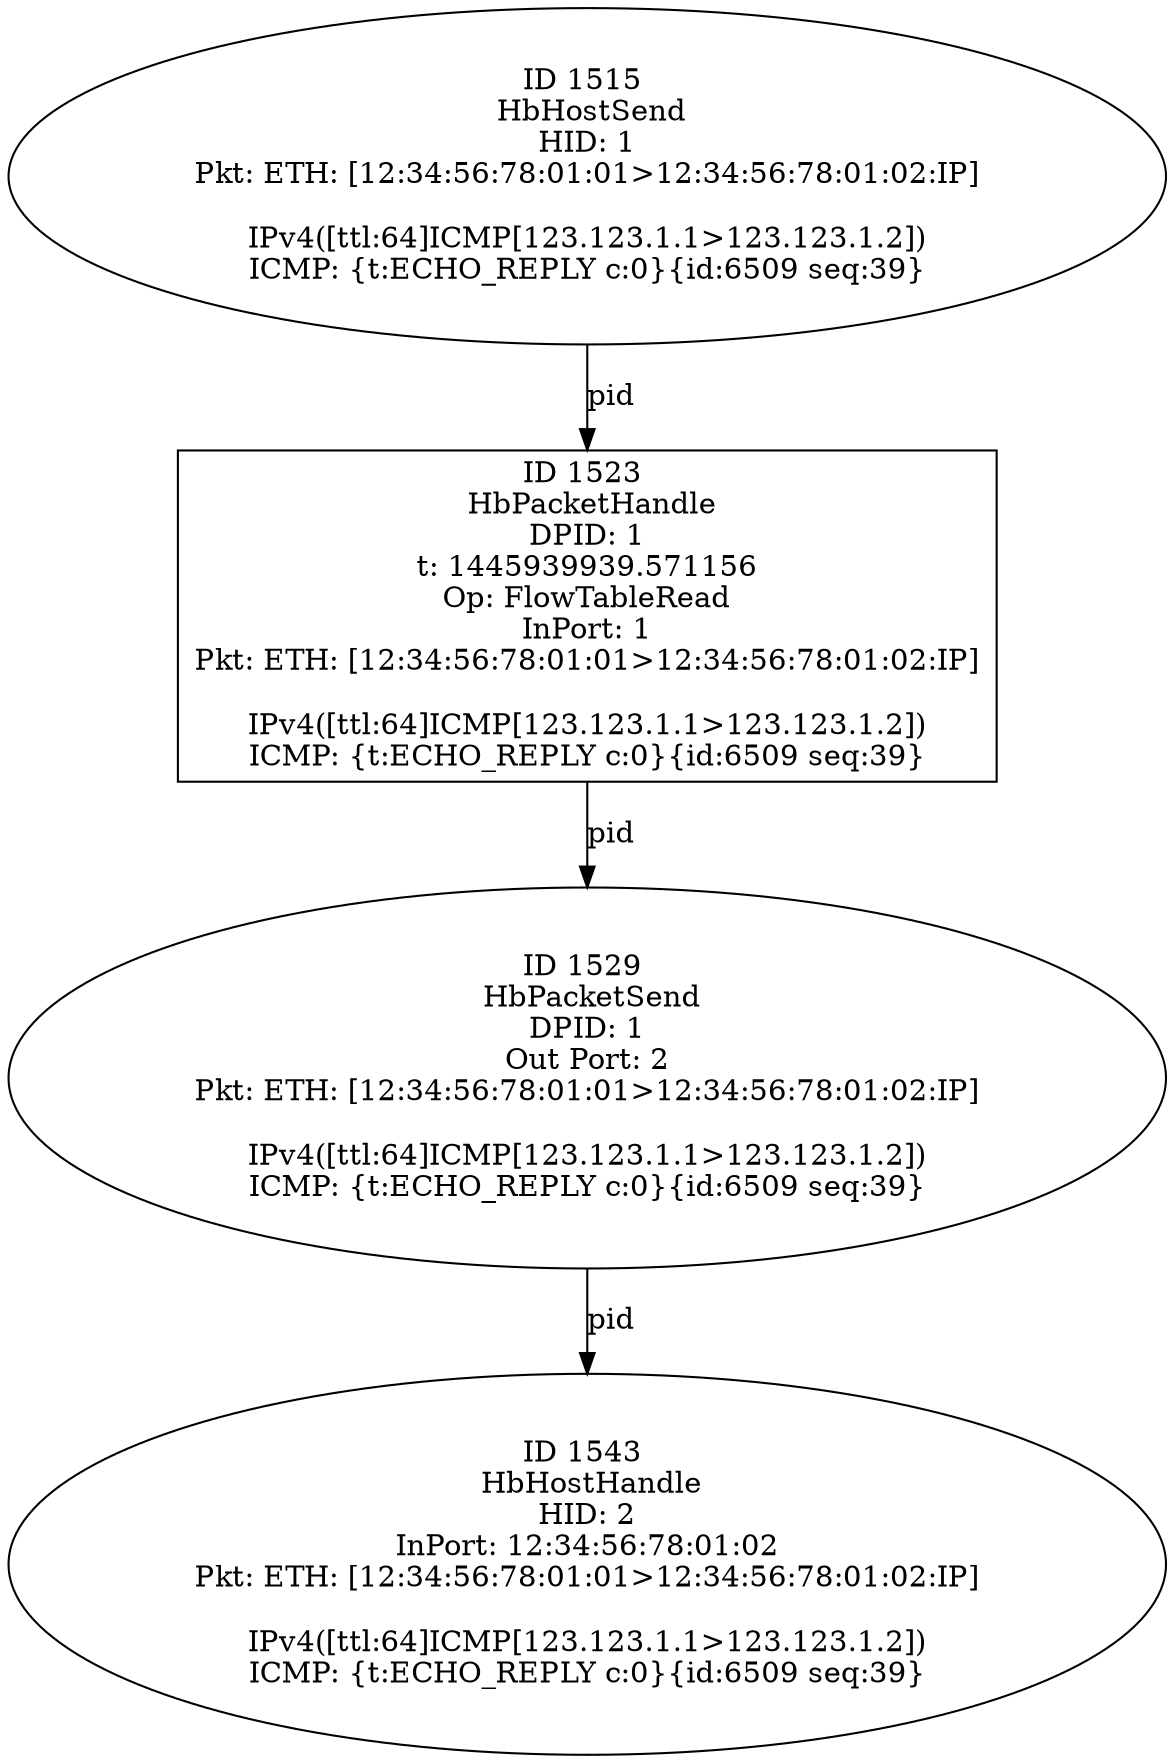 strict digraph G {
1529 [shape=oval, event=<hb_events.HbPacketSend object at 0x107c19550>, label="ID 1529 
 HbPacketSend
DPID: 1
Out Port: 2
Pkt: ETH: [12:34:56:78:01:01>12:34:56:78:01:02:IP]

IPv4([ttl:64]ICMP[123.123.1.1>123.123.1.2])
ICMP: {t:ECHO_REPLY c:0}{id:6509 seq:39}"];
1515 [shape=oval, event=<hb_events.HbHostSend object at 0x107c066d0>, label="ID 1515 
 HbHostSend
HID: 1
Pkt: ETH: [12:34:56:78:01:01>12:34:56:78:01:02:IP]

IPv4([ttl:64]ICMP[123.123.1.1>123.123.1.2])
ICMP: {t:ECHO_REPLY c:0}{id:6509 seq:39}"];
1523 [shape=box, event=<hb_events.HbPacketHandle object at 0x107c20050>, label="ID 1523 
 HbPacketHandle
DPID: 1
t: 1445939939.571156
Op: FlowTableRead
InPort: 1
Pkt: ETH: [12:34:56:78:01:01>12:34:56:78:01:02:IP]

IPv4([ttl:64]ICMP[123.123.1.1>123.123.1.2])
ICMP: {t:ECHO_REPLY c:0}{id:6509 seq:39}"];
1543 [shape=oval, event=<hb_events.HbHostHandle object at 0x107c19cd0>, label="ID 1543 
 HbHostHandle
HID: 2
InPort: 12:34:56:78:01:02
Pkt: ETH: [12:34:56:78:01:01>12:34:56:78:01:02:IP]

IPv4([ttl:64]ICMP[123.123.1.1>123.123.1.2])
ICMP: {t:ECHO_REPLY c:0}{id:6509 seq:39}"];
1529 -> 1543  [rel=pid, label=pid];
1515 -> 1523  [rel=pid, label=pid];
1523 -> 1529  [rel=pid, label=pid];
}

